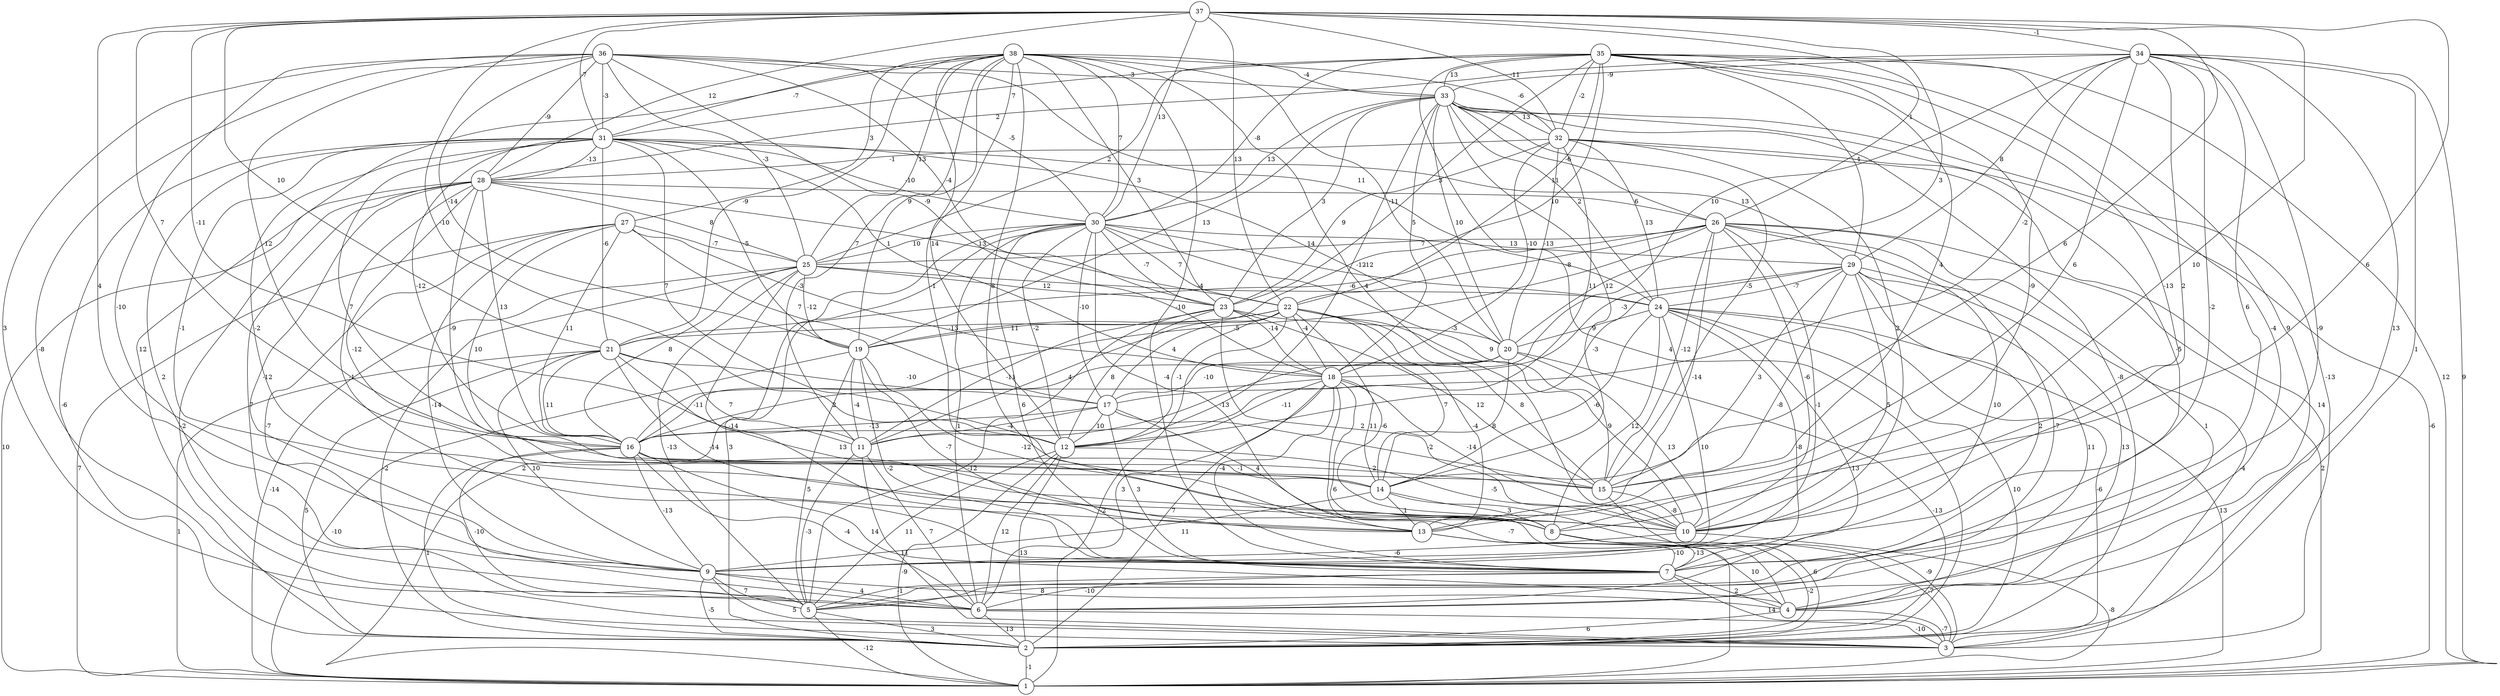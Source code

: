 graph { 
	 fontname="Helvetica,Arial,sans-serif" 
	 node [shape = circle]; 
	 38 -- 2 [label = "12"];
	 38 -- 7 [label = "-10"];
	 38 -- 8 [label = "-1"];
	 38 -- 10 [label = "4"];
	 38 -- 11 [label = "7"];
	 38 -- 12 [label = "14"];
	 38 -- 13 [label = "8"];
	 38 -- 19 [label = "9"];
	 38 -- 20 [label = "-11"];
	 38 -- 21 [label = "-9"];
	 38 -- 23 [label = "3"];
	 38 -- 25 [label = "13"];
	 38 -- 27 [label = "3"];
	 38 -- 30 [label = "7"];
	 38 -- 31 [label = "-7"];
	 38 -- 32 [label = "-6"];
	 38 -- 33 [label = "-4"];
	 37 -- 8 [label = "10"];
	 37 -- 9 [label = "4"];
	 37 -- 11 [label = "-11"];
	 37 -- 12 [label = "-10"];
	 37 -- 13 [label = "6"];
	 37 -- 14 [label = "6"];
	 37 -- 16 [label = "7"];
	 37 -- 20 [label = "3"];
	 37 -- 21 [label = "10"];
	 37 -- 22 [label = "13"];
	 37 -- 26 [label = "1"];
	 37 -- 28 [label = "12"];
	 37 -- 30 [label = "13"];
	 37 -- 31 [label = "-7"];
	 37 -- 32 [label = "-11"];
	 37 -- 34 [label = "-1"];
	 36 -- 3 [label = "-8"];
	 36 -- 6 [label = "3"];
	 36 -- 9 [label = "-10"];
	 36 -- 16 [label = "-12"];
	 36 -- 18 [label = "-9"];
	 36 -- 19 [label = "-14"];
	 36 -- 23 [label = "-4"];
	 36 -- 24 [label = "11"];
	 36 -- 25 [label = "-3"];
	 36 -- 28 [label = "-9"];
	 36 -- 30 [label = "-5"];
	 36 -- 31 [label = "-3"];
	 36 -- 33 [label = "-3"];
	 35 -- 1 [label = "12"];
	 35 -- 2 [label = "4"];
	 35 -- 4 [label = "9"];
	 35 -- 6 [label = "-4"];
	 35 -- 8 [label = "-9"];
	 35 -- 10 [label = "-13"];
	 35 -- 15 [label = "4"];
	 35 -- 19 [label = "10"];
	 35 -- 22 [label = "11"];
	 35 -- 23 [label = "3"];
	 35 -- 25 [label = "2"];
	 35 -- 29 [label = "-4"];
	 35 -- 30 [label = "-8"];
	 35 -- 31 [label = "7"];
	 35 -- 32 [label = "-2"];
	 35 -- 33 [label = "13"];
	 34 -- 1 [label = "9"];
	 34 -- 2 [label = "1"];
	 34 -- 4 [label = "13"];
	 34 -- 5 [label = "-9"];
	 34 -- 7 [label = "6"];
	 34 -- 9 [label = "-2"];
	 34 -- 10 [label = "2"];
	 34 -- 15 [label = "6"];
	 34 -- 17 [label = "-2"];
	 34 -- 18 [label = "10"];
	 34 -- 28 [label = "2"];
	 34 -- 29 [label = "8"];
	 34 -- 33 [label = "-9"];
	 33 -- 2 [label = "-8"];
	 33 -- 3 [label = "-13"];
	 33 -- 5 [label = "-5"];
	 33 -- 12 [label = "-12"];
	 33 -- 14 [label = "12"];
	 33 -- 15 [label = "-5"];
	 33 -- 18 [label = "5"];
	 33 -- 19 [label = "13"];
	 33 -- 20 [label = "10"];
	 33 -- 23 [label = "3"];
	 33 -- 24 [label = "2"];
	 33 -- 26 [label = "-6"];
	 33 -- 30 [label = "13"];
	 33 -- 32 [label = "13"];
	 32 -- 1 [label = "-6"];
	 32 -- 3 [label = "14"];
	 32 -- 10 [label = "2"];
	 32 -- 16 [label = "11"];
	 32 -- 18 [label = "-10"];
	 32 -- 20 [label = "-13"];
	 32 -- 23 [label = "9"];
	 32 -- 24 [label = "13"];
	 32 -- 28 [label = "-1"];
	 31 -- 2 [label = "-6"];
	 31 -- 6 [label = "2"];
	 31 -- 10 [label = "-2"];
	 31 -- 12 [label = "7"];
	 31 -- 13 [label = "-1"];
	 31 -- 15 [label = "7"];
	 31 -- 16 [label = "-12"];
	 31 -- 18 [label = "1"];
	 31 -- 19 [label = "-5"];
	 31 -- 20 [label = "14"];
	 31 -- 21 [label = "-6"];
	 31 -- 28 [label = "-13"];
	 31 -- 29 [label = "13"];
	 31 -- 30 [label = "-10"];
	 30 -- 1 [label = "2"];
	 30 -- 2 [label = "3"];
	 30 -- 6 [label = "1"];
	 30 -- 7 [label = "6"];
	 30 -- 12 [label = "-2"];
	 30 -- 13 [label = "-4"];
	 30 -- 15 [label = "9"];
	 30 -- 17 [label = "-10"];
	 30 -- 22 [label = "7"];
	 30 -- 23 [label = "-7"];
	 30 -- 24 [label = "-12"];
	 30 -- 25 [label = "10"];
	 30 -- 29 [label = "13"];
	 29 -- 3 [label = "-4"];
	 29 -- 4 [label = "13"];
	 29 -- 6 [label = "11"];
	 29 -- 7 [label = "2"];
	 29 -- 10 [label = "5"];
	 29 -- 12 [label = "-3"];
	 29 -- 13 [label = "-8"];
	 29 -- 15 [label = "3"];
	 29 -- 18 [label = "-3"];
	 29 -- 24 [label = "-7"];
	 28 -- 1 [label = "10"];
	 28 -- 3 [label = "-2"];
	 28 -- 5 [label = "7"];
	 28 -- 7 [label = "-1"];
	 28 -- 9 [label = "-12"];
	 28 -- 10 [label = "-12"];
	 28 -- 14 [label = "-9"];
	 28 -- 16 [label = "13"];
	 28 -- 22 [label = "13"];
	 28 -- 25 [label = "8"];
	 28 -- 26 [label = "6"];
	 27 -- 1 [label = "7"];
	 27 -- 6 [label = "-7"];
	 27 -- 9 [label = "-14"];
	 27 -- 14 [label = "10"];
	 27 -- 16 [label = "11"];
	 27 -- 17 [label = "7"];
	 27 -- 18 [label = "-3"];
	 27 -- 25 [label = "-7"];
	 26 -- 1 [label = "2"];
	 26 -- 4 [label = "1"];
	 26 -- 5 [label = "-7"];
	 26 -- 7 [label = "10"];
	 26 -- 9 [label = "-1"];
	 26 -- 10 [label = "-6"];
	 26 -- 13 [label = "-14"];
	 26 -- 15 [label = "-12"];
	 26 -- 16 [label = "-5"];
	 26 -- 21 [label = "-6"];
	 26 -- 22 [label = "-8"];
	 26 -- 25 [label = "7"];
	 25 -- 1 [label = "-14"];
	 25 -- 2 [label = "-2"];
	 25 -- 5 [label = "-13"];
	 25 -- 7 [label = "-14"];
	 25 -- 16 [label = "8"];
	 25 -- 19 [label = "-12"];
	 25 -- 23 [label = "12"];
	 25 -- 24 [label = "-4"];
	 24 -- 1 [label = "13"];
	 24 -- 2 [label = "10"];
	 24 -- 3 [label = "-6"];
	 24 -- 6 [label = "13"];
	 24 -- 7 [label = "-8"];
	 24 -- 8 [label = "12"];
	 24 -- 9 [label = "10"];
	 24 -- 14 [label = "-6"];
	 24 -- 20 [label = "9"];
	 23 -- 5 [label = "-12"];
	 23 -- 10 [label = "2"];
	 23 -- 11 [label = "-11"];
	 23 -- 12 [label = "8"];
	 23 -- 15 [label = "12"];
	 23 -- 18 [label = "-14"];
	 23 -- 20 [label = "-3"];
	 22 -- 1 [label = "-2"];
	 22 -- 8 [label = "-6"];
	 22 -- 10 [label = "9"];
	 22 -- 11 [label = "4"];
	 22 -- 12 [label = "-1"];
	 22 -- 13 [label = "-4"];
	 22 -- 14 [label = "7"];
	 22 -- 15 [label = "8"];
	 22 -- 17 [label = "4"];
	 22 -- 18 [label = "-4"];
	 22 -- 19 [label = "11"];
	 22 -- 21 [label = "-13"];
	 21 -- 1 [label = "1"];
	 21 -- 2 [label = "5"];
	 21 -- 8 [label = "13"];
	 21 -- 9 [label = "10"];
	 21 -- 11 [label = "7"];
	 21 -- 13 [label = "-14"];
	 21 -- 16 [label = "11"];
	 21 -- 17 [label = "-10"];
	 20 -- 2 [label = "-13"];
	 20 -- 10 [label = "13"];
	 20 -- 11 [label = "-13"];
	 20 -- 14 [label = "8"];
	 20 -- 16 [label = "-11"];
	 20 -- 17 [label = "-10"];
	 19 -- 1 [label = "-10"];
	 19 -- 5 [label = "5"];
	 19 -- 7 [label = "-2"];
	 19 -- 8 [label = "-12"];
	 19 -- 11 [label = "-4"];
	 19 -- 13 [label = "-7"];
	 18 -- 1 [label = "-7"];
	 18 -- 2 [label = "7"];
	 18 -- 4 [label = "6"];
	 18 -- 6 [label = "3"];
	 18 -- 7 [label = "-4"];
	 18 -- 10 [label = "-14"];
	 18 -- 12 [label = "-11"];
	 18 -- 14 [label = "11"];
	 18 -- 16 [label = "2"];
	 17 -- 7 [label = "3"];
	 17 -- 8 [label = "4"];
	 17 -- 11 [label = "-4"];
	 17 -- 12 [label = "10"];
	 17 -- 15 [label = "-2"];
	 17 -- 16 [label = "-13"];
	 16 -- 2 [label = "1"];
	 16 -- 4 [label = "14"];
	 16 -- 5 [label = "-10"];
	 16 -- 6 [label = "-4"];
	 16 -- 9 [label = "-13"];
	 16 -- 14 [label = "-1"];
	 16 -- 15 [label = "2"];
	 15 -- 2 [label = "6"];
	 15 -- 10 [label = "-8"];
	 14 -- 3 [label = "-9"];
	 14 -- 8 [label = "3"];
	 14 -- 9 [label = "11"];
	 14 -- 13 [label = "1"];
	 13 -- 4 [label = "10"];
	 13 -- 7 [label = "-10"];
	 12 -- 1 [label = "-9"];
	 12 -- 2 [label = "13"];
	 12 -- 5 [label = "11"];
	 12 -- 6 [label = "12"];
	 12 -- 10 [label = "-5"];
	 11 -- 3 [label = "11"];
	 11 -- 5 [label = "-3"];
	 11 -- 6 [label = "7"];
	 10 -- 1 [label = "-8"];
	 10 -- 9 [label = "-6"];
	 9 -- 2 [label = "-5"];
	 9 -- 3 [label = "5"];
	 9 -- 4 [label = "8"];
	 9 -- 5 [label = "7"];
	 9 -- 6 [label = "4"];
	 8 -- 2 [label = "-2"];
	 8 -- 3 [label = "-7"];
	 8 -- 7 [label = "-13"];
	 7 -- 3 [label = "14"];
	 7 -- 4 [label = "2"];
	 7 -- 5 [label = "-1"];
	 7 -- 6 [label = "-10"];
	 6 -- 2 [label = "13"];
	 6 -- 3 [label = "-10"];
	 5 -- 1 [label = "-12"];
	 5 -- 2 [label = "3"];
	 4 -- 2 [label = "6"];
	 4 -- 3 [label = "-7"];
	 2 -- 1 [label = "-1"];
	 1;
	 2;
	 3;
	 4;
	 5;
	 6;
	 7;
	 8;
	 9;
	 10;
	 11;
	 12;
	 13;
	 14;
	 15;
	 16;
	 17;
	 18;
	 19;
	 20;
	 21;
	 22;
	 23;
	 24;
	 25;
	 26;
	 27;
	 28;
	 29;
	 30;
	 31;
	 32;
	 33;
	 34;
	 35;
	 36;
	 37;
	 38;
}

